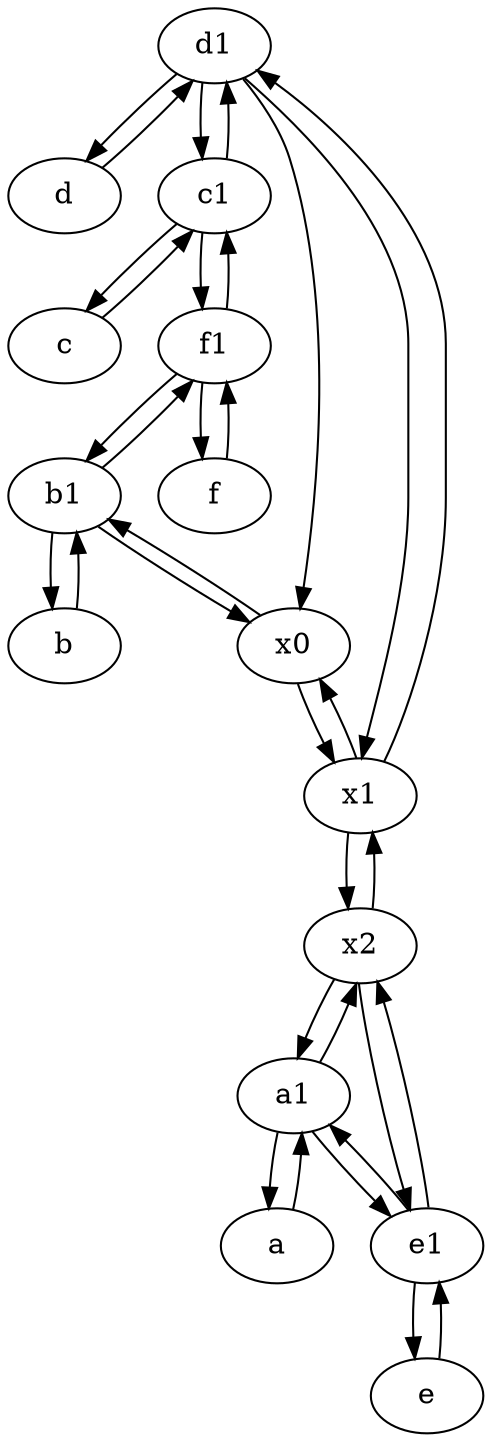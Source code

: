 digraph  {
	d1 [pos="25,30!"];
	b [pos="50,20!"];
	d [pos="20,30!"];
	a1 [pos="40,15!"];
	x2;
	b1 [pos="45,20!"];
	c1 [pos="30,15!"];
	c [pos="20,10!"];
	e [pos="30,50!"];
	f [pos="15,45!"];
	x0;
	a [pos="40,10!"];
	f1;
	e1 [pos="25,45!"];
	x1;
	x0 -> x1;
	f -> f1;
	d1 -> c1;
	b -> b1;
	a -> a1;
	f1 -> b1;
	x2 -> a1;
	x0 -> b1;
	d1 -> x1;
	f1 -> f;
	x1 -> x2;
	x2 -> x1;
	x2 -> e1;
	d1 -> d;
	e1 -> e;
	x1 -> x0;
	e1 -> a1;
	c1 -> d1;
	c -> c1;
	b1 -> f1;
	e -> e1;
	d1 -> x0;
	c1 -> c;
	a1 -> x2;
	d -> d1;
	e1 -> x2;
	x1 -> d1;
	b1 -> x0;
	f1 -> c1;
	a1 -> a;
	c1 -> f1;
	a1 -> e1;
	b1 -> b;

	}
